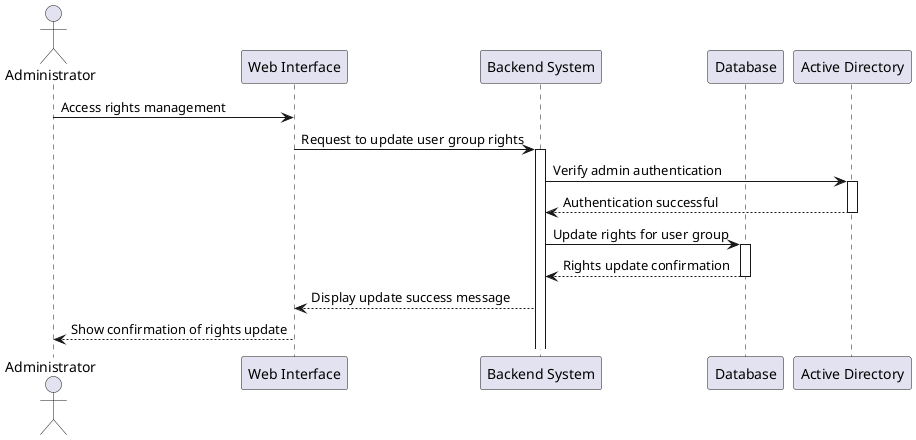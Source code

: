 @startuml

actor Administrator as admin
participant "Web Interface" as UI
participant "Backend System" as Backend
participant "Database" as DB
participant "Active Directory" as AD

admin -> UI : Access rights management
UI -> Backend : Request to update user group rights
activate Backend

Backend -> AD : Verify admin authentication
activate AD
AD --> Backend : Authentication successful
deactivate AD

Backend -> DB : Update rights for user group
activate DB
DB --> Backend : Rights update confirmation
deactivate DB

Backend --> UI : Display update success message
UI --> admin : Show confirmation of rights update

@enduml